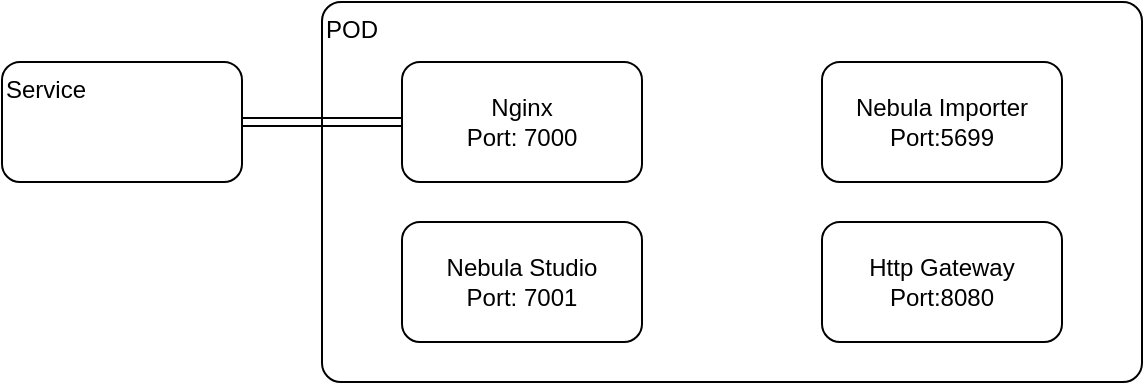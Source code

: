 <mxfile version="15.4.0" type="device"><diagram id="bAwZEnr9Hq1YWC35Vkz3" name="第 1 页"><mxGraphModel dx="1113" dy="728" grid="1" gridSize="10" guides="1" tooltips="1" connect="1" arrows="1" fold="1" page="1" pageScale="1" pageWidth="827" pageHeight="1169" math="0" shadow="0"><root><mxCell id="0"/><mxCell id="1" parent="0"/><mxCell id="cd42WtXxH6zngxjPlBzF-1" value="POD" style="rounded=1;whiteSpace=wrap;html=1;align=left;verticalAlign=top;arcSize=5;" vertex="1" parent="1"><mxGeometry x="310" y="210" width="410" height="190" as="geometry"/></mxCell><mxCell id="cd42WtXxH6zngxjPlBzF-2" value="Http Gateway&lt;br&gt;Port:8080" style="rounded=1;whiteSpace=wrap;html=1;align=center;verticalAlign=middle;" vertex="1" parent="1"><mxGeometry x="560" y="320" width="120" height="60" as="geometry"/></mxCell><mxCell id="cd42WtXxH6zngxjPlBzF-3" value="Nebula Importer&lt;br&gt;Port:5699" style="rounded=1;whiteSpace=wrap;html=1;align=center;verticalAlign=middle;" vertex="1" parent="1"><mxGeometry x="560" y="240" width="120" height="60" as="geometry"/></mxCell><mxCell id="cd42WtXxH6zngxjPlBzF-4" value="Nebula Studio&lt;br&gt;Port: 7001" style="rounded=1;whiteSpace=wrap;html=1;align=center;verticalAlign=middle;" vertex="1" parent="1"><mxGeometry x="350" y="320" width="120" height="60" as="geometry"/></mxCell><mxCell id="cd42WtXxH6zngxjPlBzF-5" value="Nginx&lt;br&gt;Port: 7000" style="rounded=1;whiteSpace=wrap;html=1;align=center;verticalAlign=middle;" vertex="1" parent="1"><mxGeometry x="350" y="240" width="120" height="60" as="geometry"/></mxCell><mxCell id="cd42WtXxH6zngxjPlBzF-7" value="Service" style="rounded=1;whiteSpace=wrap;html=1;align=left;verticalAlign=top;" vertex="1" parent="1"><mxGeometry x="150" y="240" width="120" height="60" as="geometry"/></mxCell><mxCell id="cd42WtXxH6zngxjPlBzF-10" value="" style="shape=link;html=1;rounded=0;edgeStyle=orthogonalEdgeStyle;exitX=1;exitY=0.5;exitDx=0;exitDy=0;" edge="1" parent="1" source="cd42WtXxH6zngxjPlBzF-7"><mxGeometry width="100" relative="1" as="geometry"><mxPoint x="410" y="280" as="sourcePoint"/><mxPoint x="350" y="270" as="targetPoint"/></mxGeometry></mxCell></root></mxGraphModel></diagram></mxfile>